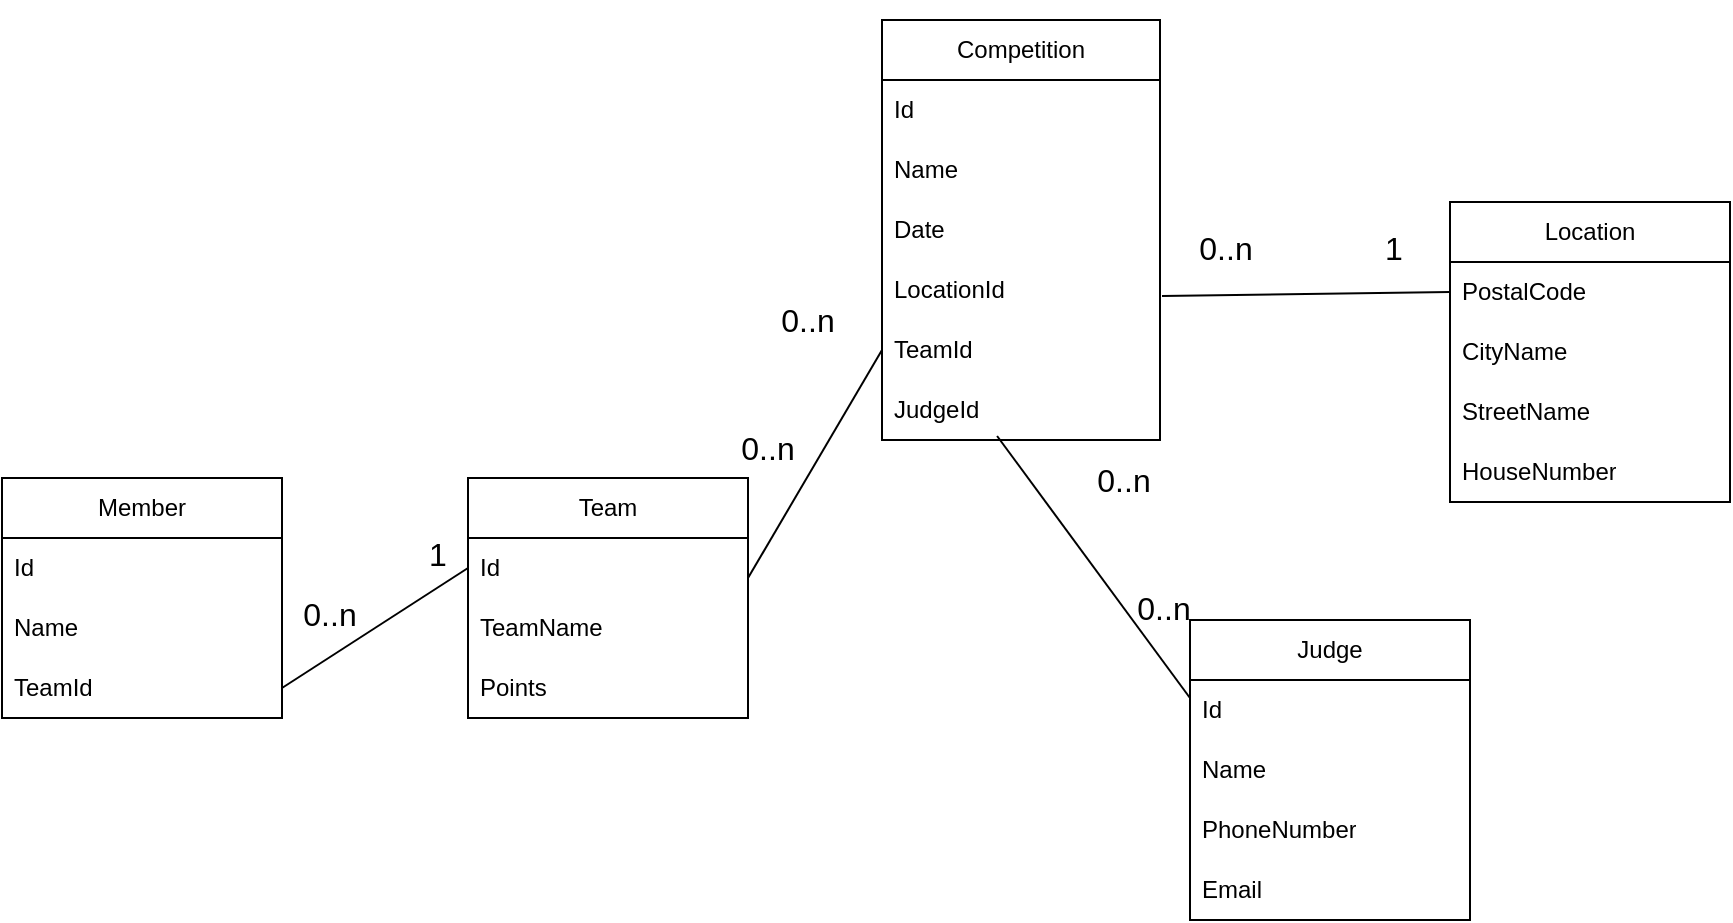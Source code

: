 <mxfile version="24.7.17">
  <diagram name="1 oldal" id="ON4D7W952-DQ7M8mwhZ4">
    <mxGraphModel dx="2893" dy="1438" grid="0" gridSize="10" guides="1" tooltips="1" connect="1" arrows="1" fold="1" page="0" pageScale="1" pageWidth="827" pageHeight="1169" math="0" shadow="0">
      <root>
        <mxCell id="0" />
        <mxCell id="1" parent="0" />
        <mxCell id="jLILm1trOcYR6P23a6A1-10" value="Competition" style="swimlane;fontStyle=0;childLayout=stackLayout;horizontal=1;startSize=30;horizontalStack=0;resizeParent=1;resizeParentMax=0;resizeLast=0;collapsible=1;marginBottom=0;whiteSpace=wrap;html=1;" parent="1" vertex="1">
          <mxGeometry x="-111" y="-192" width="139" height="210" as="geometry">
            <mxRectangle x="-43" y="-152" width="54" height="30" as="alternateBounds" />
          </mxGeometry>
        </mxCell>
        <mxCell id="jLILm1trOcYR6P23a6A1-11" value="Id" style="text;strokeColor=none;fillColor=none;align=left;verticalAlign=middle;spacingLeft=4;spacingRight=4;overflow=hidden;points=[[0,0.5],[1,0.5]];portConstraint=eastwest;rotatable=0;whiteSpace=wrap;html=1;" parent="jLILm1trOcYR6P23a6A1-10" vertex="1">
          <mxGeometry y="30" width="139" height="30" as="geometry" />
        </mxCell>
        <mxCell id="jLILm1trOcYR6P23a6A1-12" value="Name" style="text;strokeColor=none;fillColor=none;align=left;verticalAlign=middle;spacingLeft=4;spacingRight=4;overflow=hidden;points=[[0,0.5],[1,0.5]];portConstraint=eastwest;rotatable=0;whiteSpace=wrap;html=1;" parent="jLILm1trOcYR6P23a6A1-10" vertex="1">
          <mxGeometry y="60" width="139" height="30" as="geometry" />
        </mxCell>
        <mxCell id="jLILm1trOcYR6P23a6A1-14" value="Date" style="text;strokeColor=none;fillColor=none;align=left;verticalAlign=middle;spacingLeft=4;spacingRight=4;overflow=hidden;points=[[0,0.5],[1,0.5]];portConstraint=eastwest;rotatable=0;whiteSpace=wrap;html=1;" parent="jLILm1trOcYR6P23a6A1-10" vertex="1">
          <mxGeometry y="90" width="139" height="30" as="geometry" />
        </mxCell>
        <mxCell id="jLILm1trOcYR6P23a6A1-21" value="LocationId&lt;span style=&quot;color: rgba(0, 0, 0, 0); font-family: monospace; font-size: 0px; text-wrap: nowrap;&quot;&gt;%3CmxGraphModel%3E%3Croot%3E%3CmxCell%20id%3D%220%22%2F%3E%3CmxCell%20id%3D%221%22%20parent%3D%220%22%2F%3E%3CmxCell%20id%3D%222%22%20value%3D%22Item%203%22%20style%3D%22text%3BstrokeColor%3Dnone%3BfillColor%3Dnone%3Balign%3Dleft%3BverticalAlign%3Dmiddle%3BspacingLeft%3D4%3BspacingRight%3D4%3Boverflow%3Dhidden%3Bpoints%3D%5B%5B0%2C0.5%5D%2C%5B1%2C0.5%5D%5D%3BportConstraint%3Deastwest%3Brotatable%3D0%3BwhiteSpace%3Dwrap%3Bhtml%3D1%3B%22%20vertex%3D%221%22%20parent%3D%221%22%3E%3CmxGeometry%20x%3D%22173%22%20y%3D%22-11%22%20width%3D%22140%22%20height%3D%2230%22%20as%3D%22geometry%22%2F%3E%3C%2FmxCell%3E%3C%2Froot%3E%3C%2FmxGraphModel%3E&lt;/span&gt;" style="text;strokeColor=none;fillColor=none;align=left;verticalAlign=middle;spacingLeft=4;spacingRight=4;overflow=hidden;points=[[0,0.5],[1,0.5]];portConstraint=eastwest;rotatable=0;whiteSpace=wrap;html=1;" parent="jLILm1trOcYR6P23a6A1-10" vertex="1">
          <mxGeometry y="120" width="139" height="30" as="geometry" />
        </mxCell>
        <mxCell id="jLILm1trOcYR6P23a6A1-36" value="TeamId" style="text;strokeColor=none;fillColor=none;align=left;verticalAlign=middle;spacingLeft=4;spacingRight=4;overflow=hidden;points=[[0,0.5],[1,0.5]];portConstraint=eastwest;rotatable=0;whiteSpace=wrap;html=1;" parent="jLILm1trOcYR6P23a6A1-10" vertex="1">
          <mxGeometry y="150" width="139" height="30" as="geometry" />
        </mxCell>
        <mxCell id="jLILm1trOcYR6P23a6A1-13" value="JudgeId" style="text;strokeColor=none;fillColor=none;align=left;verticalAlign=middle;spacingLeft=4;spacingRight=4;overflow=hidden;points=[[0,0.5],[1,0.5]];portConstraint=eastwest;rotatable=0;whiteSpace=wrap;html=1;" parent="jLILm1trOcYR6P23a6A1-10" vertex="1">
          <mxGeometry y="180" width="139" height="30" as="geometry" />
        </mxCell>
        <mxCell id="jLILm1trOcYR6P23a6A1-15" style="edgeStyle=none;curved=1;rounded=0;orthogonalLoop=1;jettySize=auto;html=1;exitX=0.5;exitY=0;exitDx=0;exitDy=0;fontSize=12;startSize=8;endSize=8;" parent="1" source="jLILm1trOcYR6P23a6A1-10" target="jLILm1trOcYR6P23a6A1-10" edge="1">
          <mxGeometry relative="1" as="geometry" />
        </mxCell>
        <mxCell id="jLILm1trOcYR6P23a6A1-16" value="Location" style="swimlane;fontStyle=0;childLayout=stackLayout;horizontal=1;startSize=30;horizontalStack=0;resizeParent=1;resizeParentMax=0;resizeLast=0;collapsible=1;marginBottom=0;whiteSpace=wrap;html=1;" parent="1" vertex="1">
          <mxGeometry x="173" y="-101" width="140" height="150" as="geometry" />
        </mxCell>
        <mxCell id="jLILm1trOcYR6P23a6A1-17" value="PostalCode" style="text;strokeColor=none;fillColor=none;align=left;verticalAlign=middle;spacingLeft=4;spacingRight=4;overflow=hidden;points=[[0,0.5],[1,0.5]];portConstraint=eastwest;rotatable=0;whiteSpace=wrap;html=1;" parent="jLILm1trOcYR6P23a6A1-16" vertex="1">
          <mxGeometry y="30" width="140" height="30" as="geometry" />
        </mxCell>
        <mxCell id="jLILm1trOcYR6P23a6A1-18" value="CityName" style="text;strokeColor=none;fillColor=none;align=left;verticalAlign=middle;spacingLeft=4;spacingRight=4;overflow=hidden;points=[[0,0.5],[1,0.5]];portConstraint=eastwest;rotatable=0;whiteSpace=wrap;html=1;" parent="jLILm1trOcYR6P23a6A1-16" vertex="1">
          <mxGeometry y="60" width="140" height="30" as="geometry" />
        </mxCell>
        <mxCell id="jLILm1trOcYR6P23a6A1-20" value="StreetName" style="text;strokeColor=none;fillColor=none;align=left;verticalAlign=middle;spacingLeft=4;spacingRight=4;overflow=hidden;points=[[0,0.5],[1,0.5]];portConstraint=eastwest;rotatable=0;whiteSpace=wrap;html=1;" parent="jLILm1trOcYR6P23a6A1-16" vertex="1">
          <mxGeometry y="90" width="140" height="30" as="geometry" />
        </mxCell>
        <mxCell id="jLILm1trOcYR6P23a6A1-19" value="HouseNumber" style="text;strokeColor=none;fillColor=none;align=left;verticalAlign=middle;spacingLeft=4;spacingRight=4;overflow=hidden;points=[[0,0.5],[1,0.5]];portConstraint=eastwest;rotatable=0;whiteSpace=wrap;html=1;" parent="jLILm1trOcYR6P23a6A1-16" vertex="1">
          <mxGeometry y="120" width="140" height="30" as="geometry" />
        </mxCell>
        <mxCell id="jLILm1trOcYR6P23a6A1-22" value="" style="endArrow=none;html=1;rounded=0;fontSize=12;startSize=8;endSize=8;curved=1;entryX=0;entryY=0.5;entryDx=0;entryDy=0;" parent="1" target="jLILm1trOcYR6P23a6A1-17" edge="1">
          <mxGeometry width="50" height="50" relative="1" as="geometry">
            <mxPoint x="29" y="-54" as="sourcePoint" />
            <mxPoint x="79" y="-104" as="targetPoint" />
          </mxGeometry>
        </mxCell>
        <mxCell id="jLILm1trOcYR6P23a6A1-23" value="0..n" style="text;html=1;align=center;verticalAlign=middle;whiteSpace=wrap;rounded=0;fontSize=16;" parent="1" vertex="1">
          <mxGeometry x="31" y="-93" width="60" height="30" as="geometry" />
        </mxCell>
        <mxCell id="jLILm1trOcYR6P23a6A1-24" value="1" style="text;html=1;align=center;verticalAlign=middle;whiteSpace=wrap;rounded=0;fontSize=16;" parent="1" vertex="1">
          <mxGeometry x="115" y="-93" width="60" height="30" as="geometry" />
        </mxCell>
        <mxCell id="jLILm1trOcYR6P23a6A1-25" value="Team" style="swimlane;fontStyle=0;childLayout=stackLayout;horizontal=1;startSize=30;horizontalStack=0;resizeParent=1;resizeParentMax=0;resizeLast=0;collapsible=1;marginBottom=0;whiteSpace=wrap;html=1;" parent="1" vertex="1">
          <mxGeometry x="-318" y="37" width="140" height="120" as="geometry" />
        </mxCell>
        <mxCell id="jLILm1trOcYR6P23a6A1-26" value="Id" style="text;strokeColor=none;fillColor=none;align=left;verticalAlign=middle;spacingLeft=4;spacingRight=4;overflow=hidden;points=[[0,0.5],[1,0.5]];portConstraint=eastwest;rotatable=0;whiteSpace=wrap;html=1;" parent="jLILm1trOcYR6P23a6A1-25" vertex="1">
          <mxGeometry y="30" width="140" height="30" as="geometry" />
        </mxCell>
        <mxCell id="jLILm1trOcYR6P23a6A1-27" value="TeamName" style="text;strokeColor=none;fillColor=none;align=left;verticalAlign=middle;spacingLeft=4;spacingRight=4;overflow=hidden;points=[[0,0.5],[1,0.5]];portConstraint=eastwest;rotatable=0;whiteSpace=wrap;html=1;" parent="jLILm1trOcYR6P23a6A1-25" vertex="1">
          <mxGeometry y="60" width="140" height="30" as="geometry" />
        </mxCell>
        <mxCell id="jLILm1trOcYR6P23a6A1-29" value="Points" style="text;strokeColor=none;fillColor=none;align=left;verticalAlign=middle;spacingLeft=4;spacingRight=4;overflow=hidden;points=[[0,0.5],[1,0.5]];portConstraint=eastwest;rotatable=0;whiteSpace=wrap;html=1;" parent="jLILm1trOcYR6P23a6A1-25" vertex="1">
          <mxGeometry y="90" width="140" height="30" as="geometry" />
        </mxCell>
        <mxCell id="jLILm1trOcYR6P23a6A1-30" value="" style="endArrow=none;html=1;rounded=0;fontSize=12;startSize=8;endSize=8;curved=1;entryX=0;entryY=0.5;entryDx=0;entryDy=0;" parent="1" target="jLILm1trOcYR6P23a6A1-36" edge="1">
          <mxGeometry width="50" height="50" relative="1" as="geometry">
            <mxPoint x="-178" y="87" as="sourcePoint" />
            <mxPoint x="-111" y="-143" as="targetPoint" />
          </mxGeometry>
        </mxCell>
        <mxCell id="jLILm1trOcYR6P23a6A1-31" value="Judge" style="swimlane;fontStyle=0;childLayout=stackLayout;horizontal=1;startSize=30;horizontalStack=0;resizeParent=1;resizeParentMax=0;resizeLast=0;collapsible=1;marginBottom=0;whiteSpace=wrap;html=1;" parent="1" vertex="1">
          <mxGeometry x="43" y="108" width="140" height="150" as="geometry" />
        </mxCell>
        <mxCell id="jLILm1trOcYR6P23a6A1-32" value="Id" style="text;strokeColor=none;fillColor=none;align=left;verticalAlign=middle;spacingLeft=4;spacingRight=4;overflow=hidden;points=[[0,0.5],[1,0.5]];portConstraint=eastwest;rotatable=0;whiteSpace=wrap;html=1;" parent="jLILm1trOcYR6P23a6A1-31" vertex="1">
          <mxGeometry y="30" width="140" height="30" as="geometry" />
        </mxCell>
        <mxCell id="jLILm1trOcYR6P23a6A1-33" value="Name" style="text;strokeColor=none;fillColor=none;align=left;verticalAlign=middle;spacingLeft=4;spacingRight=4;overflow=hidden;points=[[0,0.5],[1,0.5]];portConstraint=eastwest;rotatable=0;whiteSpace=wrap;html=1;" parent="jLILm1trOcYR6P23a6A1-31" vertex="1">
          <mxGeometry y="60" width="140" height="30" as="geometry" />
        </mxCell>
        <mxCell id="jLILm1trOcYR6P23a6A1-34" value="PhoneNumber" style="text;strokeColor=none;fillColor=none;align=left;verticalAlign=middle;spacingLeft=4;spacingRight=4;overflow=hidden;points=[[0,0.5],[1,0.5]];portConstraint=eastwest;rotatable=0;whiteSpace=wrap;html=1;" parent="jLILm1trOcYR6P23a6A1-31" vertex="1">
          <mxGeometry y="90" width="140" height="30" as="geometry" />
        </mxCell>
        <mxCell id="jLILm1trOcYR6P23a6A1-35" value="Email" style="text;strokeColor=none;fillColor=none;align=left;verticalAlign=middle;spacingLeft=4;spacingRight=4;overflow=hidden;points=[[0,0.5],[1,0.5]];portConstraint=eastwest;rotatable=0;whiteSpace=wrap;html=1;" parent="jLILm1trOcYR6P23a6A1-31" vertex="1">
          <mxGeometry y="120" width="140" height="30" as="geometry" />
        </mxCell>
        <mxCell id="jLILm1trOcYR6P23a6A1-37" value="" style="endArrow=none;html=1;rounded=0;fontSize=12;startSize=8;endSize=8;curved=1;exitX=0.414;exitY=0.933;exitDx=0;exitDy=0;exitPerimeter=0;" parent="1" source="jLILm1trOcYR6P23a6A1-13" edge="1">
          <mxGeometry width="50" height="50" relative="1" as="geometry">
            <mxPoint x="-7" y="197" as="sourcePoint" />
            <mxPoint x="43" y="147" as="targetPoint" />
          </mxGeometry>
        </mxCell>
        <mxCell id="jLILm1trOcYR6P23a6A1-40" value="0..n" style="text;html=1;align=center;verticalAlign=middle;whiteSpace=wrap;rounded=0;fontSize=16;" parent="1" vertex="1">
          <mxGeometry y="87" width="60" height="30" as="geometry" />
        </mxCell>
        <mxCell id="jLILm1trOcYR6P23a6A1-41" value="0..n" style="text;html=1;align=center;verticalAlign=middle;whiteSpace=wrap;rounded=0;fontSize=16;" parent="1" vertex="1">
          <mxGeometry x="-198" y="7" width="60" height="30" as="geometry" />
        </mxCell>
        <mxCell id="jLILm1trOcYR6P23a6A1-43" value="Member" style="swimlane;fontStyle=0;childLayout=stackLayout;horizontal=1;startSize=30;horizontalStack=0;resizeParent=1;resizeParentMax=0;resizeLast=0;collapsible=1;marginBottom=0;whiteSpace=wrap;html=1;" parent="1" vertex="1">
          <mxGeometry x="-551" y="37" width="140" height="120" as="geometry" />
        </mxCell>
        <mxCell id="jLILm1trOcYR6P23a6A1-44" value="Id" style="text;strokeColor=none;fillColor=none;align=left;verticalAlign=middle;spacingLeft=4;spacingRight=4;overflow=hidden;points=[[0,0.5],[1,0.5]];portConstraint=eastwest;rotatable=0;whiteSpace=wrap;html=1;" parent="jLILm1trOcYR6P23a6A1-43" vertex="1">
          <mxGeometry y="30" width="140" height="30" as="geometry" />
        </mxCell>
        <mxCell id="jLILm1trOcYR6P23a6A1-45" value="Name" style="text;strokeColor=none;fillColor=none;align=left;verticalAlign=middle;spacingLeft=4;spacingRight=4;overflow=hidden;points=[[0,0.5],[1,0.5]];portConstraint=eastwest;rotatable=0;whiteSpace=wrap;html=1;" parent="jLILm1trOcYR6P23a6A1-43" vertex="1">
          <mxGeometry y="60" width="140" height="30" as="geometry" />
        </mxCell>
        <mxCell id="jLILm1trOcYR6P23a6A1-46" value="TeamId" style="text;strokeColor=none;fillColor=none;align=left;verticalAlign=middle;spacingLeft=4;spacingRight=4;overflow=hidden;points=[[0,0.5],[1,0.5]];portConstraint=eastwest;rotatable=0;whiteSpace=wrap;html=1;" parent="jLILm1trOcYR6P23a6A1-43" vertex="1">
          <mxGeometry y="90" width="140" height="30" as="geometry" />
        </mxCell>
        <mxCell id="jLILm1trOcYR6P23a6A1-47" value="" style="endArrow=none;html=1;rounded=0;fontSize=12;startSize=8;endSize=8;curved=1;entryX=0;entryY=0.5;entryDx=0;entryDy=0;exitX=1;exitY=0.5;exitDx=0;exitDy=0;" parent="1" source="jLILm1trOcYR6P23a6A1-46" target="jLILm1trOcYR6P23a6A1-26" edge="1">
          <mxGeometry width="50" height="50" relative="1" as="geometry">
            <mxPoint x="-411" y="149" as="sourcePoint" />
            <mxPoint x="-361" y="99" as="targetPoint" />
          </mxGeometry>
        </mxCell>
        <mxCell id="jLILm1trOcYR6P23a6A1-48" value="0..n" style="text;html=1;align=center;verticalAlign=middle;whiteSpace=wrap;rounded=0;fontSize=16;" parent="1" vertex="1">
          <mxGeometry x="-178" y="-57" width="60" height="30" as="geometry" />
        </mxCell>
        <mxCell id="jLILm1trOcYR6P23a6A1-49" value="0..n" style="text;html=1;align=center;verticalAlign=middle;whiteSpace=wrap;rounded=0;fontSize=16;" parent="1" vertex="1">
          <mxGeometry x="-20" y="23" width="60" height="30" as="geometry" />
        </mxCell>
        <mxCell id="jLILm1trOcYR6P23a6A1-50" value="1" style="text;html=1;align=center;verticalAlign=middle;whiteSpace=wrap;rounded=0;fontSize=16;" parent="1" vertex="1">
          <mxGeometry x="-363" y="60" width="60" height="30" as="geometry" />
        </mxCell>
        <mxCell id="jLILm1trOcYR6P23a6A1-51" value="0..n" style="text;html=1;align=center;verticalAlign=middle;whiteSpace=wrap;rounded=0;fontSize=16;" parent="1" vertex="1">
          <mxGeometry x="-417" y="90" width="60" height="30" as="geometry" />
        </mxCell>
      </root>
    </mxGraphModel>
  </diagram>
</mxfile>
